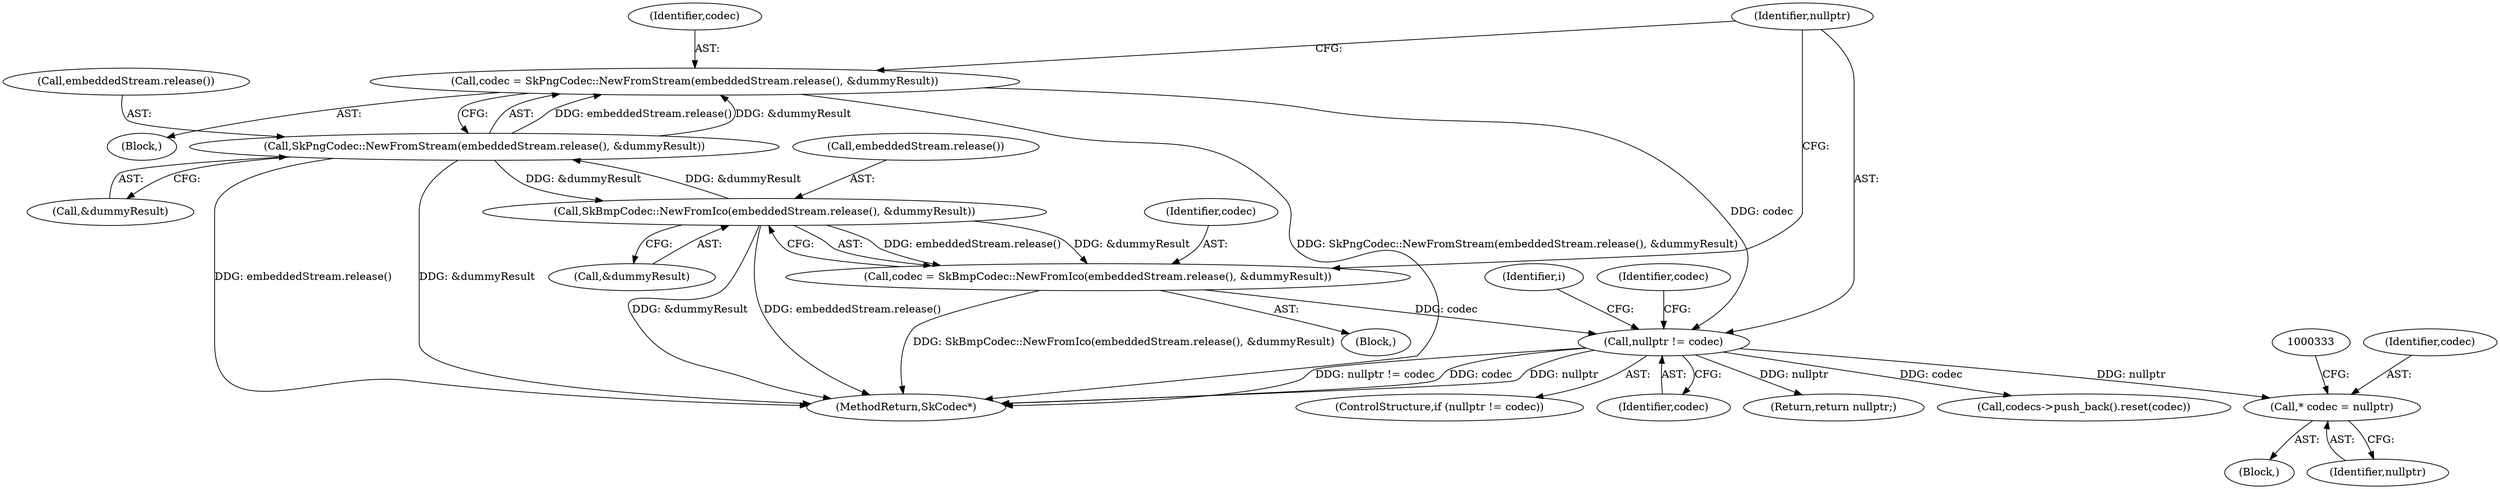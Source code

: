 digraph "0_Android_77c955200ddd1761d6ed7a6c1578349fedbb55e4@pointer" {
"1000326" [label="(Call,* codec = nullptr)"];
"1000352" [label="(Call,nullptr != codec)"];
"1000337" [label="(Call,codec = SkPngCodec::NewFromStream(embeddedStream.release(), &dummyResult))"];
"1000339" [label="(Call,SkPngCodec::NewFromStream(embeddedStream.release(), &dummyResult))"];
"1000347" [label="(Call,SkBmpCodec::NewFromIco(embeddedStream.release(), &dummyResult))"];
"1000345" [label="(Call,codec = SkBmpCodec::NewFromIco(embeddedStream.release(), &dummyResult))"];
"1000349" [label="(Call,&dummyResult)"];
"1000414" [label="(MethodReturn,SkCodec*)"];
"1000337" [label="(Call,codec = SkPngCodec::NewFromStream(embeddedStream.release(), &dummyResult))"];
"1000326" [label="(Call,* codec = nullptr)"];
"1000354" [label="(Identifier,codec)"];
"1000353" [label="(Identifier,nullptr)"];
"1000346" [label="(Identifier,codec)"];
"1000345" [label="(Call,codec = SkBmpCodec::NewFromIco(embeddedStream.release(), &dummyResult))"];
"1000347" [label="(Call,SkBmpCodec::NewFromIco(embeddedStream.release(), &dummyResult))"];
"1000340" [label="(Call,embeddedStream.release())"];
"1000344" [label="(Block,)"];
"1000348" [label="(Call,embeddedStream.release())"];
"1000327" [label="(Identifier,codec)"];
"1000257" [label="(Block,)"];
"1000336" [label="(Block,)"];
"1000341" [label="(Call,&dummyResult)"];
"1000328" [label="(Identifier,nullptr)"];
"1000256" [label="(Identifier,i)"];
"1000365" [label="(Return,return nullptr;)"];
"1000352" [label="(Call,nullptr != codec)"];
"1000357" [label="(Identifier,codec)"];
"1000339" [label="(Call,SkPngCodec::NewFromStream(embeddedStream.release(), &dummyResult))"];
"1000356" [label="(Call,codecs->push_back().reset(codec))"];
"1000338" [label="(Identifier,codec)"];
"1000351" [label="(ControlStructure,if (nullptr != codec))"];
"1000326" -> "1000257"  [label="AST: "];
"1000326" -> "1000328"  [label="CFG: "];
"1000327" -> "1000326"  [label="AST: "];
"1000328" -> "1000326"  [label="AST: "];
"1000333" -> "1000326"  [label="CFG: "];
"1000352" -> "1000326"  [label="DDG: nullptr"];
"1000352" -> "1000351"  [label="AST: "];
"1000352" -> "1000354"  [label="CFG: "];
"1000353" -> "1000352"  [label="AST: "];
"1000354" -> "1000352"  [label="AST: "];
"1000357" -> "1000352"  [label="CFG: "];
"1000256" -> "1000352"  [label="CFG: "];
"1000352" -> "1000414"  [label="DDG: nullptr"];
"1000352" -> "1000414"  [label="DDG: nullptr != codec"];
"1000352" -> "1000414"  [label="DDG: codec"];
"1000337" -> "1000352"  [label="DDG: codec"];
"1000345" -> "1000352"  [label="DDG: codec"];
"1000352" -> "1000356"  [label="DDG: codec"];
"1000352" -> "1000365"  [label="DDG: nullptr"];
"1000337" -> "1000336"  [label="AST: "];
"1000337" -> "1000339"  [label="CFG: "];
"1000338" -> "1000337"  [label="AST: "];
"1000339" -> "1000337"  [label="AST: "];
"1000353" -> "1000337"  [label="CFG: "];
"1000337" -> "1000414"  [label="DDG: SkPngCodec::NewFromStream(embeddedStream.release(), &dummyResult)"];
"1000339" -> "1000337"  [label="DDG: embeddedStream.release()"];
"1000339" -> "1000337"  [label="DDG: &dummyResult"];
"1000339" -> "1000341"  [label="CFG: "];
"1000340" -> "1000339"  [label="AST: "];
"1000341" -> "1000339"  [label="AST: "];
"1000339" -> "1000414"  [label="DDG: embeddedStream.release()"];
"1000339" -> "1000414"  [label="DDG: &dummyResult"];
"1000347" -> "1000339"  [label="DDG: &dummyResult"];
"1000339" -> "1000347"  [label="DDG: &dummyResult"];
"1000347" -> "1000345"  [label="AST: "];
"1000347" -> "1000349"  [label="CFG: "];
"1000348" -> "1000347"  [label="AST: "];
"1000349" -> "1000347"  [label="AST: "];
"1000345" -> "1000347"  [label="CFG: "];
"1000347" -> "1000414"  [label="DDG: &dummyResult"];
"1000347" -> "1000414"  [label="DDG: embeddedStream.release()"];
"1000347" -> "1000345"  [label="DDG: embeddedStream.release()"];
"1000347" -> "1000345"  [label="DDG: &dummyResult"];
"1000345" -> "1000344"  [label="AST: "];
"1000346" -> "1000345"  [label="AST: "];
"1000353" -> "1000345"  [label="CFG: "];
"1000345" -> "1000414"  [label="DDG: SkBmpCodec::NewFromIco(embeddedStream.release(), &dummyResult)"];
}
